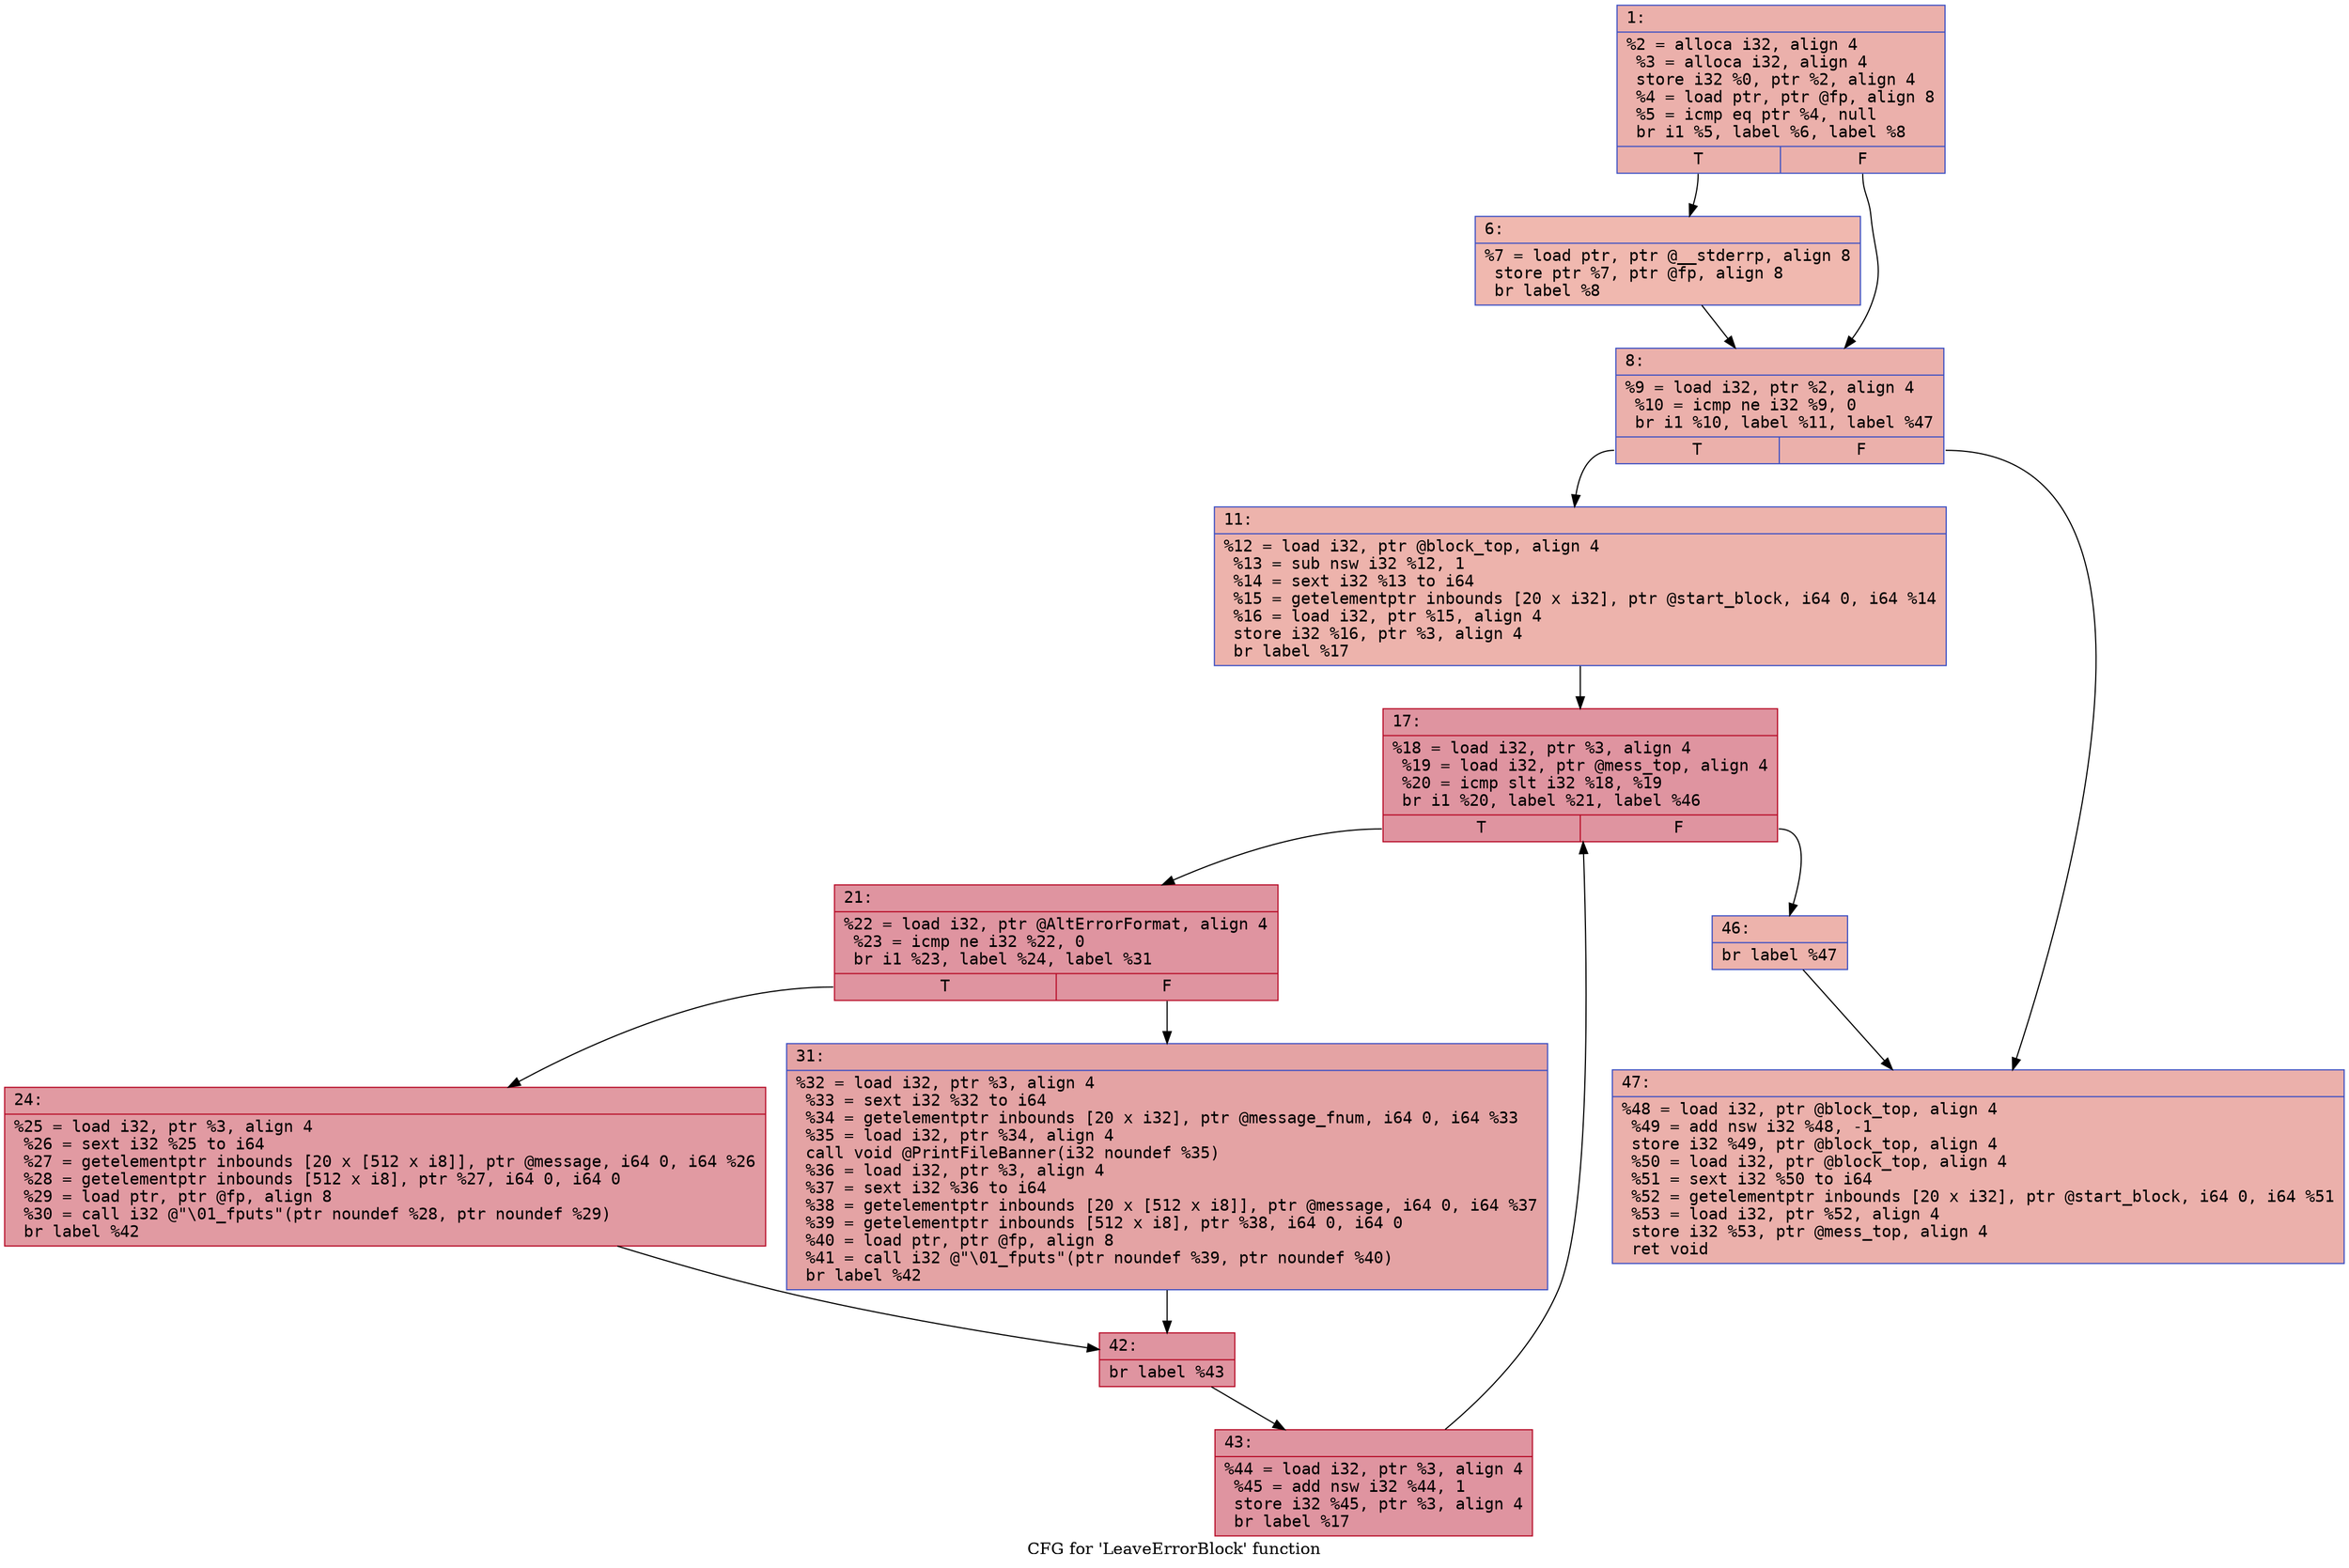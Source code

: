 digraph "CFG for 'LeaveErrorBlock' function" {
	label="CFG for 'LeaveErrorBlock' function";

	Node0x600003d1ee40 [shape=record,color="#3d50c3ff", style=filled, fillcolor="#d24b4070" fontname="Courier",label="{1:\l|  %2 = alloca i32, align 4\l  %3 = alloca i32, align 4\l  store i32 %0, ptr %2, align 4\l  %4 = load ptr, ptr @fp, align 8\l  %5 = icmp eq ptr %4, null\l  br i1 %5, label %6, label %8\l|{<s0>T|<s1>F}}"];
	Node0x600003d1ee40:s0 -> Node0x600003d1ee90[tooltip="1 -> 6\nProbability 37.50%" ];
	Node0x600003d1ee40:s1 -> Node0x600003d1eee0[tooltip="1 -> 8\nProbability 62.50%" ];
	Node0x600003d1ee90 [shape=record,color="#3d50c3ff", style=filled, fillcolor="#dc5d4a70" fontname="Courier",label="{6:\l|  %7 = load ptr, ptr @__stderrp, align 8\l  store ptr %7, ptr @fp, align 8\l  br label %8\l}"];
	Node0x600003d1ee90 -> Node0x600003d1eee0[tooltip="6 -> 8\nProbability 100.00%" ];
	Node0x600003d1eee0 [shape=record,color="#3d50c3ff", style=filled, fillcolor="#d24b4070" fontname="Courier",label="{8:\l|  %9 = load i32, ptr %2, align 4\l  %10 = icmp ne i32 %9, 0\l  br i1 %10, label %11, label %47\l|{<s0>T|<s1>F}}"];
	Node0x600003d1eee0:s0 -> Node0x600003d1ef30[tooltip="8 -> 11\nProbability 62.50%" ];
	Node0x600003d1eee0:s1 -> Node0x600003d1f1b0[tooltip="8 -> 47\nProbability 37.50%" ];
	Node0x600003d1ef30 [shape=record,color="#3d50c3ff", style=filled, fillcolor="#d6524470" fontname="Courier",label="{11:\l|  %12 = load i32, ptr @block_top, align 4\l  %13 = sub nsw i32 %12, 1\l  %14 = sext i32 %13 to i64\l  %15 = getelementptr inbounds [20 x i32], ptr @start_block, i64 0, i64 %14\l  %16 = load i32, ptr %15, align 4\l  store i32 %16, ptr %3, align 4\l  br label %17\l}"];
	Node0x600003d1ef30 -> Node0x600003d1ef80[tooltip="11 -> 17\nProbability 100.00%" ];
	Node0x600003d1ef80 [shape=record,color="#b70d28ff", style=filled, fillcolor="#b70d2870" fontname="Courier",label="{17:\l|  %18 = load i32, ptr %3, align 4\l  %19 = load i32, ptr @mess_top, align 4\l  %20 = icmp slt i32 %18, %19\l  br i1 %20, label %21, label %46\l|{<s0>T|<s1>F}}"];
	Node0x600003d1ef80:s0 -> Node0x600003d1efd0[tooltip="17 -> 21\nProbability 96.88%" ];
	Node0x600003d1ef80:s1 -> Node0x600003d1f160[tooltip="17 -> 46\nProbability 3.12%" ];
	Node0x600003d1efd0 [shape=record,color="#b70d28ff", style=filled, fillcolor="#b70d2870" fontname="Courier",label="{21:\l|  %22 = load i32, ptr @AltErrorFormat, align 4\l  %23 = icmp ne i32 %22, 0\l  br i1 %23, label %24, label %31\l|{<s0>T|<s1>F}}"];
	Node0x600003d1efd0:s0 -> Node0x600003d1f020[tooltip="21 -> 24\nProbability 62.50%" ];
	Node0x600003d1efd0:s1 -> Node0x600003d1f070[tooltip="21 -> 31\nProbability 37.50%" ];
	Node0x600003d1f020 [shape=record,color="#b70d28ff", style=filled, fillcolor="#bb1b2c70" fontname="Courier",label="{24:\l|  %25 = load i32, ptr %3, align 4\l  %26 = sext i32 %25 to i64\l  %27 = getelementptr inbounds [20 x [512 x i8]], ptr @message, i64 0, i64 %26\l  %28 = getelementptr inbounds [512 x i8], ptr %27, i64 0, i64 0\l  %29 = load ptr, ptr @fp, align 8\l  %30 = call i32 @\"\\01_fputs\"(ptr noundef %28, ptr noundef %29)\l  br label %42\l}"];
	Node0x600003d1f020 -> Node0x600003d1f0c0[tooltip="24 -> 42\nProbability 100.00%" ];
	Node0x600003d1f070 [shape=record,color="#3d50c3ff", style=filled, fillcolor="#c32e3170" fontname="Courier",label="{31:\l|  %32 = load i32, ptr %3, align 4\l  %33 = sext i32 %32 to i64\l  %34 = getelementptr inbounds [20 x i32], ptr @message_fnum, i64 0, i64 %33\l  %35 = load i32, ptr %34, align 4\l  call void @PrintFileBanner(i32 noundef %35)\l  %36 = load i32, ptr %3, align 4\l  %37 = sext i32 %36 to i64\l  %38 = getelementptr inbounds [20 x [512 x i8]], ptr @message, i64 0, i64 %37\l  %39 = getelementptr inbounds [512 x i8], ptr %38, i64 0, i64 0\l  %40 = load ptr, ptr @fp, align 8\l  %41 = call i32 @\"\\01_fputs\"(ptr noundef %39, ptr noundef %40)\l  br label %42\l}"];
	Node0x600003d1f070 -> Node0x600003d1f0c0[tooltip="31 -> 42\nProbability 100.00%" ];
	Node0x600003d1f0c0 [shape=record,color="#b70d28ff", style=filled, fillcolor="#b70d2870" fontname="Courier",label="{42:\l|  br label %43\l}"];
	Node0x600003d1f0c0 -> Node0x600003d1f110[tooltip="42 -> 43\nProbability 100.00%" ];
	Node0x600003d1f110 [shape=record,color="#b70d28ff", style=filled, fillcolor="#b70d2870" fontname="Courier",label="{43:\l|  %44 = load i32, ptr %3, align 4\l  %45 = add nsw i32 %44, 1\l  store i32 %45, ptr %3, align 4\l  br label %17\l}"];
	Node0x600003d1f110 -> Node0x600003d1ef80[tooltip="43 -> 17\nProbability 100.00%" ];
	Node0x600003d1f160 [shape=record,color="#3d50c3ff", style=filled, fillcolor="#d6524470" fontname="Courier",label="{46:\l|  br label %47\l}"];
	Node0x600003d1f160 -> Node0x600003d1f1b0[tooltip="46 -> 47\nProbability 100.00%" ];
	Node0x600003d1f1b0 [shape=record,color="#3d50c3ff", style=filled, fillcolor="#d24b4070" fontname="Courier",label="{47:\l|  %48 = load i32, ptr @block_top, align 4\l  %49 = add nsw i32 %48, -1\l  store i32 %49, ptr @block_top, align 4\l  %50 = load i32, ptr @block_top, align 4\l  %51 = sext i32 %50 to i64\l  %52 = getelementptr inbounds [20 x i32], ptr @start_block, i64 0, i64 %51\l  %53 = load i32, ptr %52, align 4\l  store i32 %53, ptr @mess_top, align 4\l  ret void\l}"];
}
